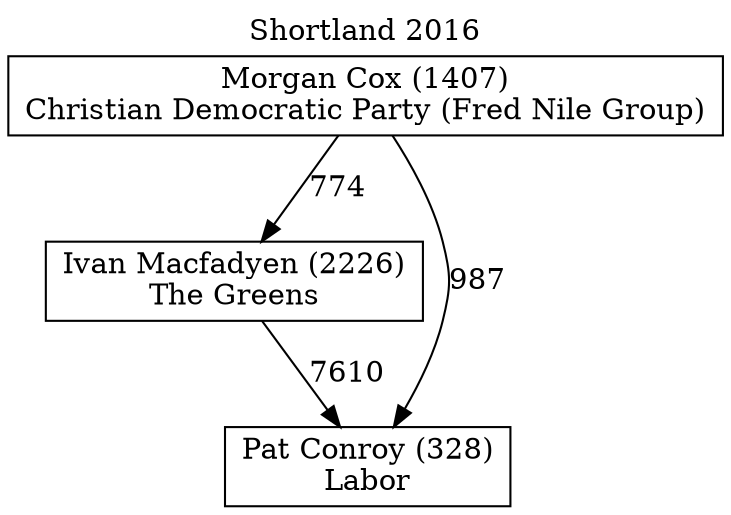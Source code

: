// House preference flow
digraph "Pat Conroy (328)_Shortland_2016" {
	graph [label="Shortland 2016" labelloc=t mclimit=10]
	node [shape=box]
	"Ivan Macfadyen (2226)" [label="Ivan Macfadyen (2226)
The Greens"]
	"Morgan Cox (1407)" [label="Morgan Cox (1407)
Christian Democratic Party (Fred Nile Group)"]
	"Pat Conroy (328)" [label="Pat Conroy (328)
Labor"]
	"Morgan Cox (1407)" -> "Ivan Macfadyen (2226)" [label=774]
	"Ivan Macfadyen (2226)" -> "Pat Conroy (328)" [label=7610]
	"Morgan Cox (1407)" -> "Pat Conroy (328)" [label=987]
}
